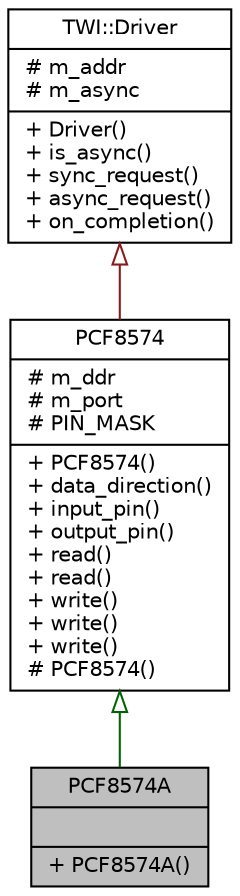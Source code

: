digraph "PCF8574A"
{
  edge [fontname="Helvetica",fontsize="10",labelfontname="Helvetica",labelfontsize="10"];
  node [fontname="Helvetica",fontsize="10",shape=record];
  Node1 [label="{PCF8574A\n||+ PCF8574A()\l}",height=0.2,width=0.4,color="black", fillcolor="grey75", style="filled", fontcolor="black"];
  Node2 -> Node1 [dir="back",color="darkgreen",fontsize="10",style="solid",arrowtail="onormal",fontname="Helvetica"];
  Node2 [label="{PCF8574\n|# m_ddr\l# m_port\l# PIN_MASK\l|+ PCF8574()\l+ data_direction()\l+ input_pin()\l+ output_pin()\l+ read()\l+ read()\l+ write()\l+ write()\l+ write()\l# PCF8574()\l}",height=0.2,width=0.4,color="black", fillcolor="white", style="filled",URL="$d1/da6/classPCF8574.html"];
  Node3 -> Node2 [dir="back",color="firebrick4",fontsize="10",style="solid",arrowtail="onormal",fontname="Helvetica"];
  Node3 [label="{TWI::Driver\n|# m_addr\l# m_async\l|+ Driver()\l+ is_async()\l+ sync_request()\l+ async_request()\l+ on_completion()\l}",height=0.2,width=0.4,color="black", fillcolor="white", style="filled",URL="$dc/d02/classTWI_1_1Driver.html"];
}

